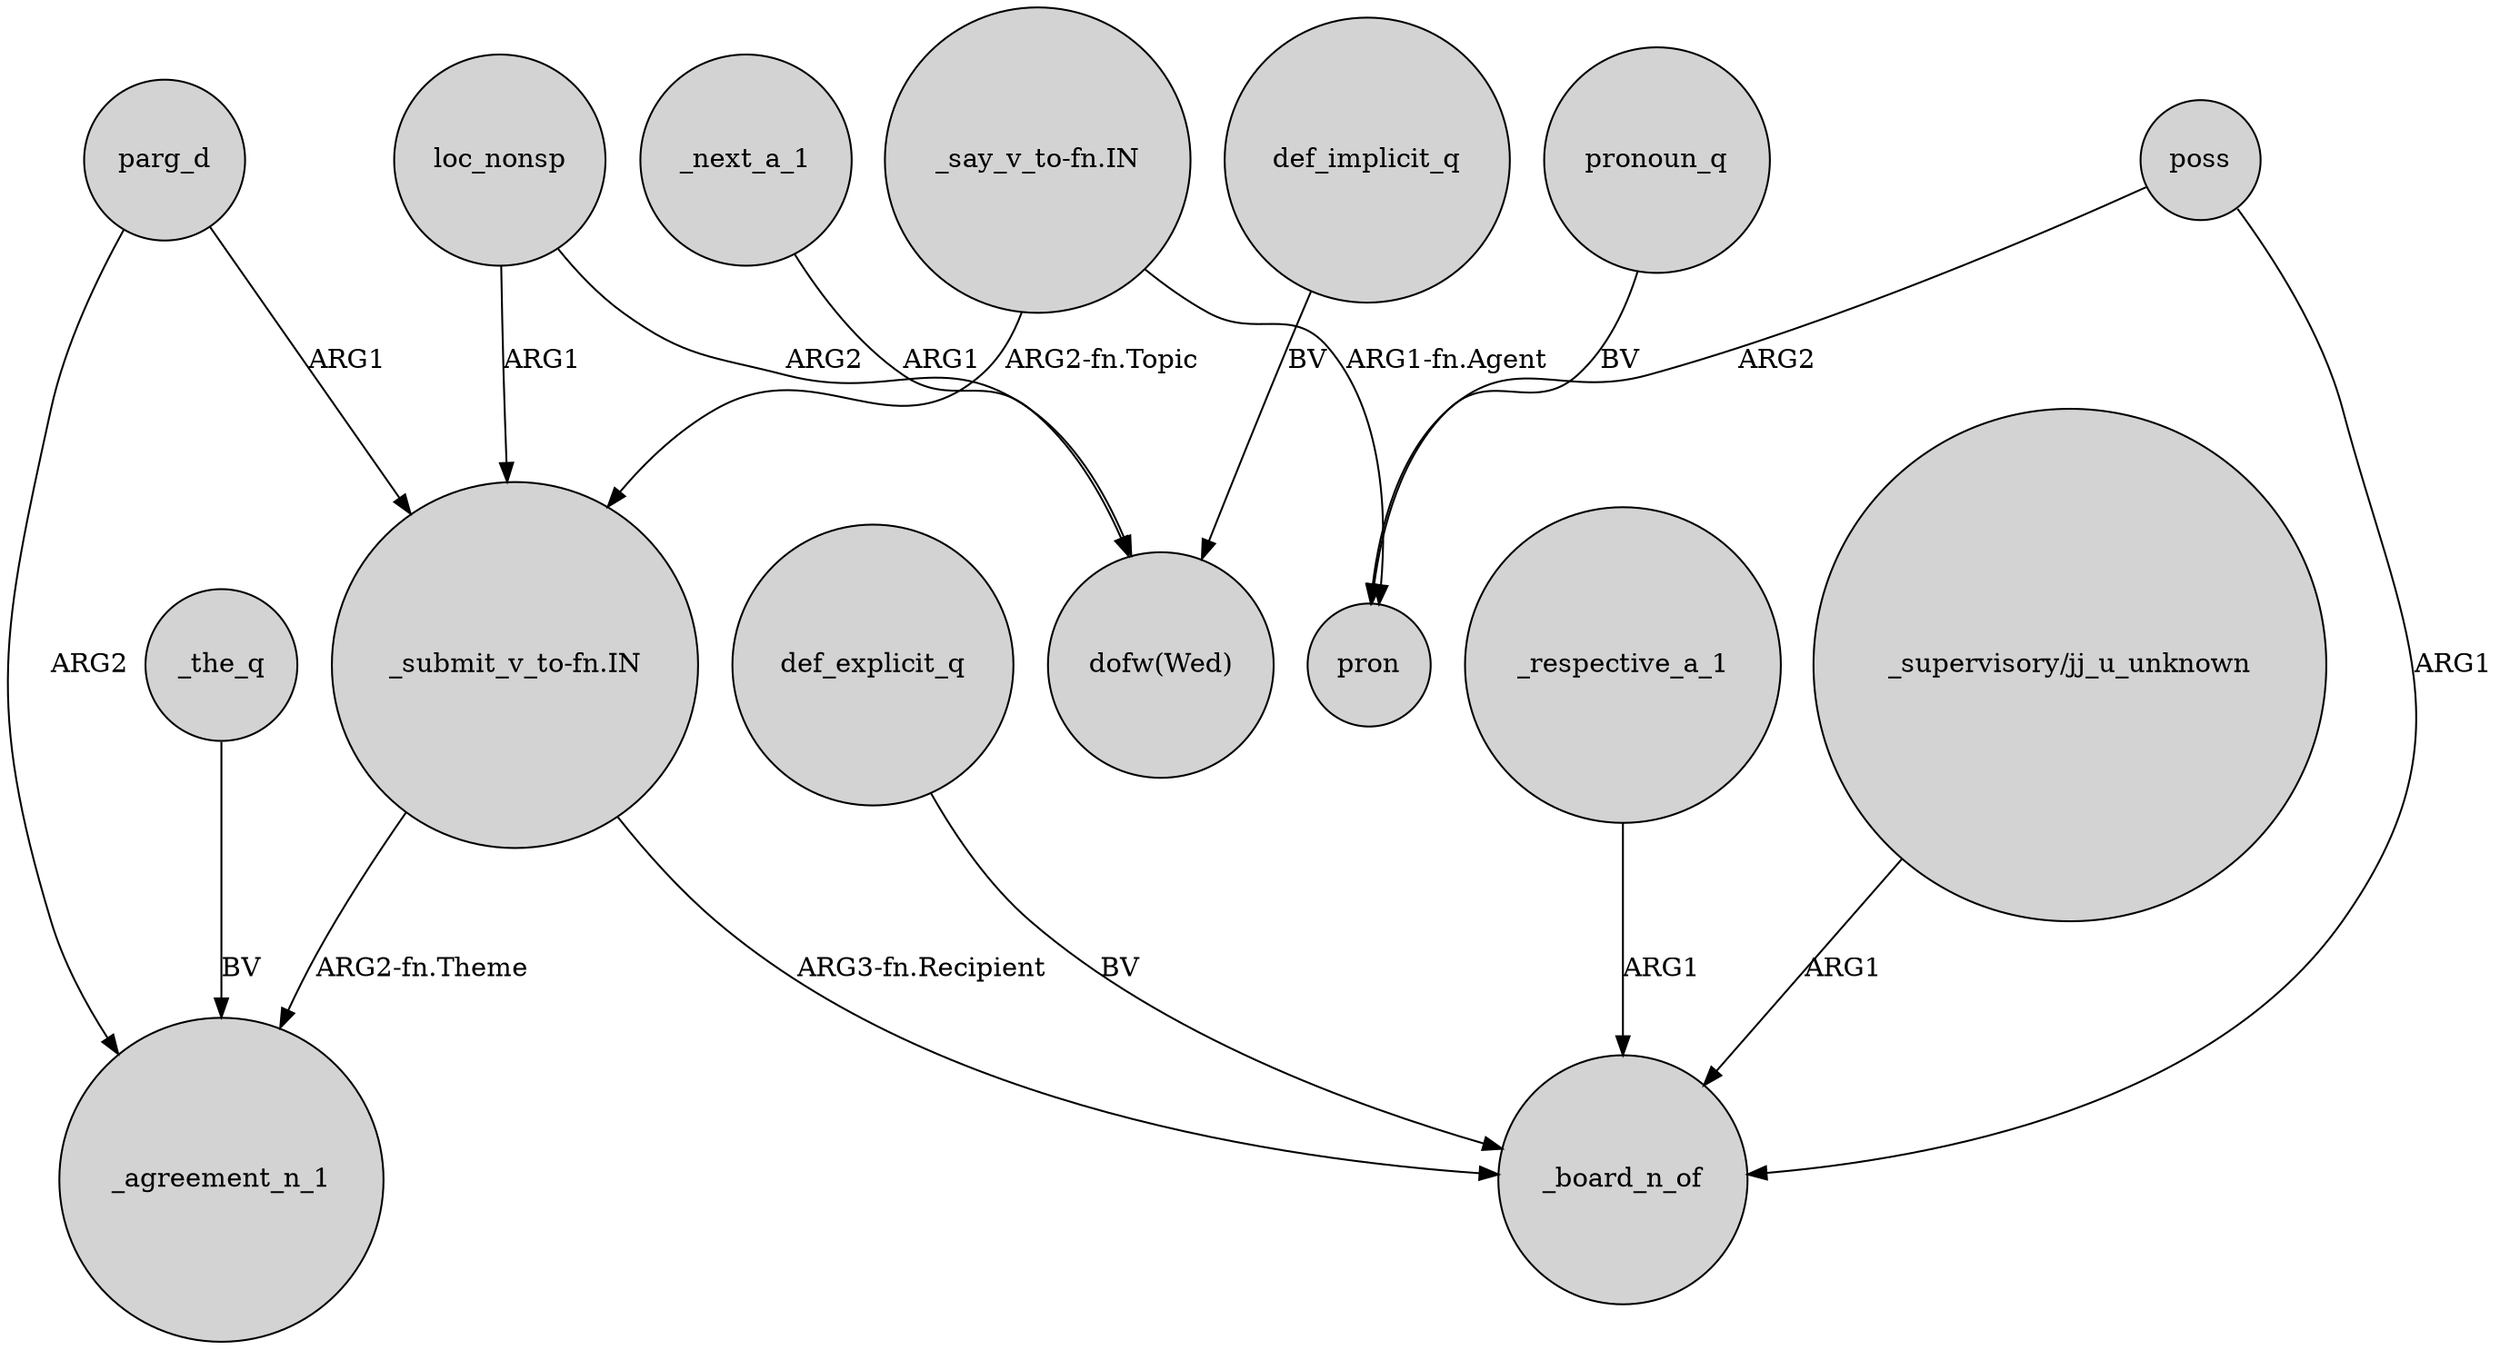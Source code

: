 digraph {
	node [shape=circle style=filled]
	"_supervisory/jj_u_unknown" -> _board_n_of [label=ARG1]
	_the_q -> _agreement_n_1 [label=BV]
	parg_d -> "_submit_v_to-fn.IN" [label=ARG1]
	def_explicit_q -> _board_n_of [label=BV]
	poss -> _board_n_of [label=ARG1]
	_next_a_1 -> "dofw(Wed)" [label=ARG1]
	"_submit_v_to-fn.IN" -> _board_n_of [label="ARG3-fn.Recipient"]
	poss -> pron [label=ARG2]
	parg_d -> _agreement_n_1 [label=ARG2]
	loc_nonsp -> "_submit_v_to-fn.IN" [label=ARG1]
	loc_nonsp -> "dofw(Wed)" [label=ARG2]
	"_say_v_to-fn.IN" -> "_submit_v_to-fn.IN" [label="ARG2-fn.Topic"]
	_respective_a_1 -> _board_n_of [label=ARG1]
	def_implicit_q -> "dofw(Wed)" [label=BV]
	"_submit_v_to-fn.IN" -> _agreement_n_1 [label="ARG2-fn.Theme"]
	"_say_v_to-fn.IN" -> pron [label="ARG1-fn.Agent"]
	pronoun_q -> pron [label=BV]
}
